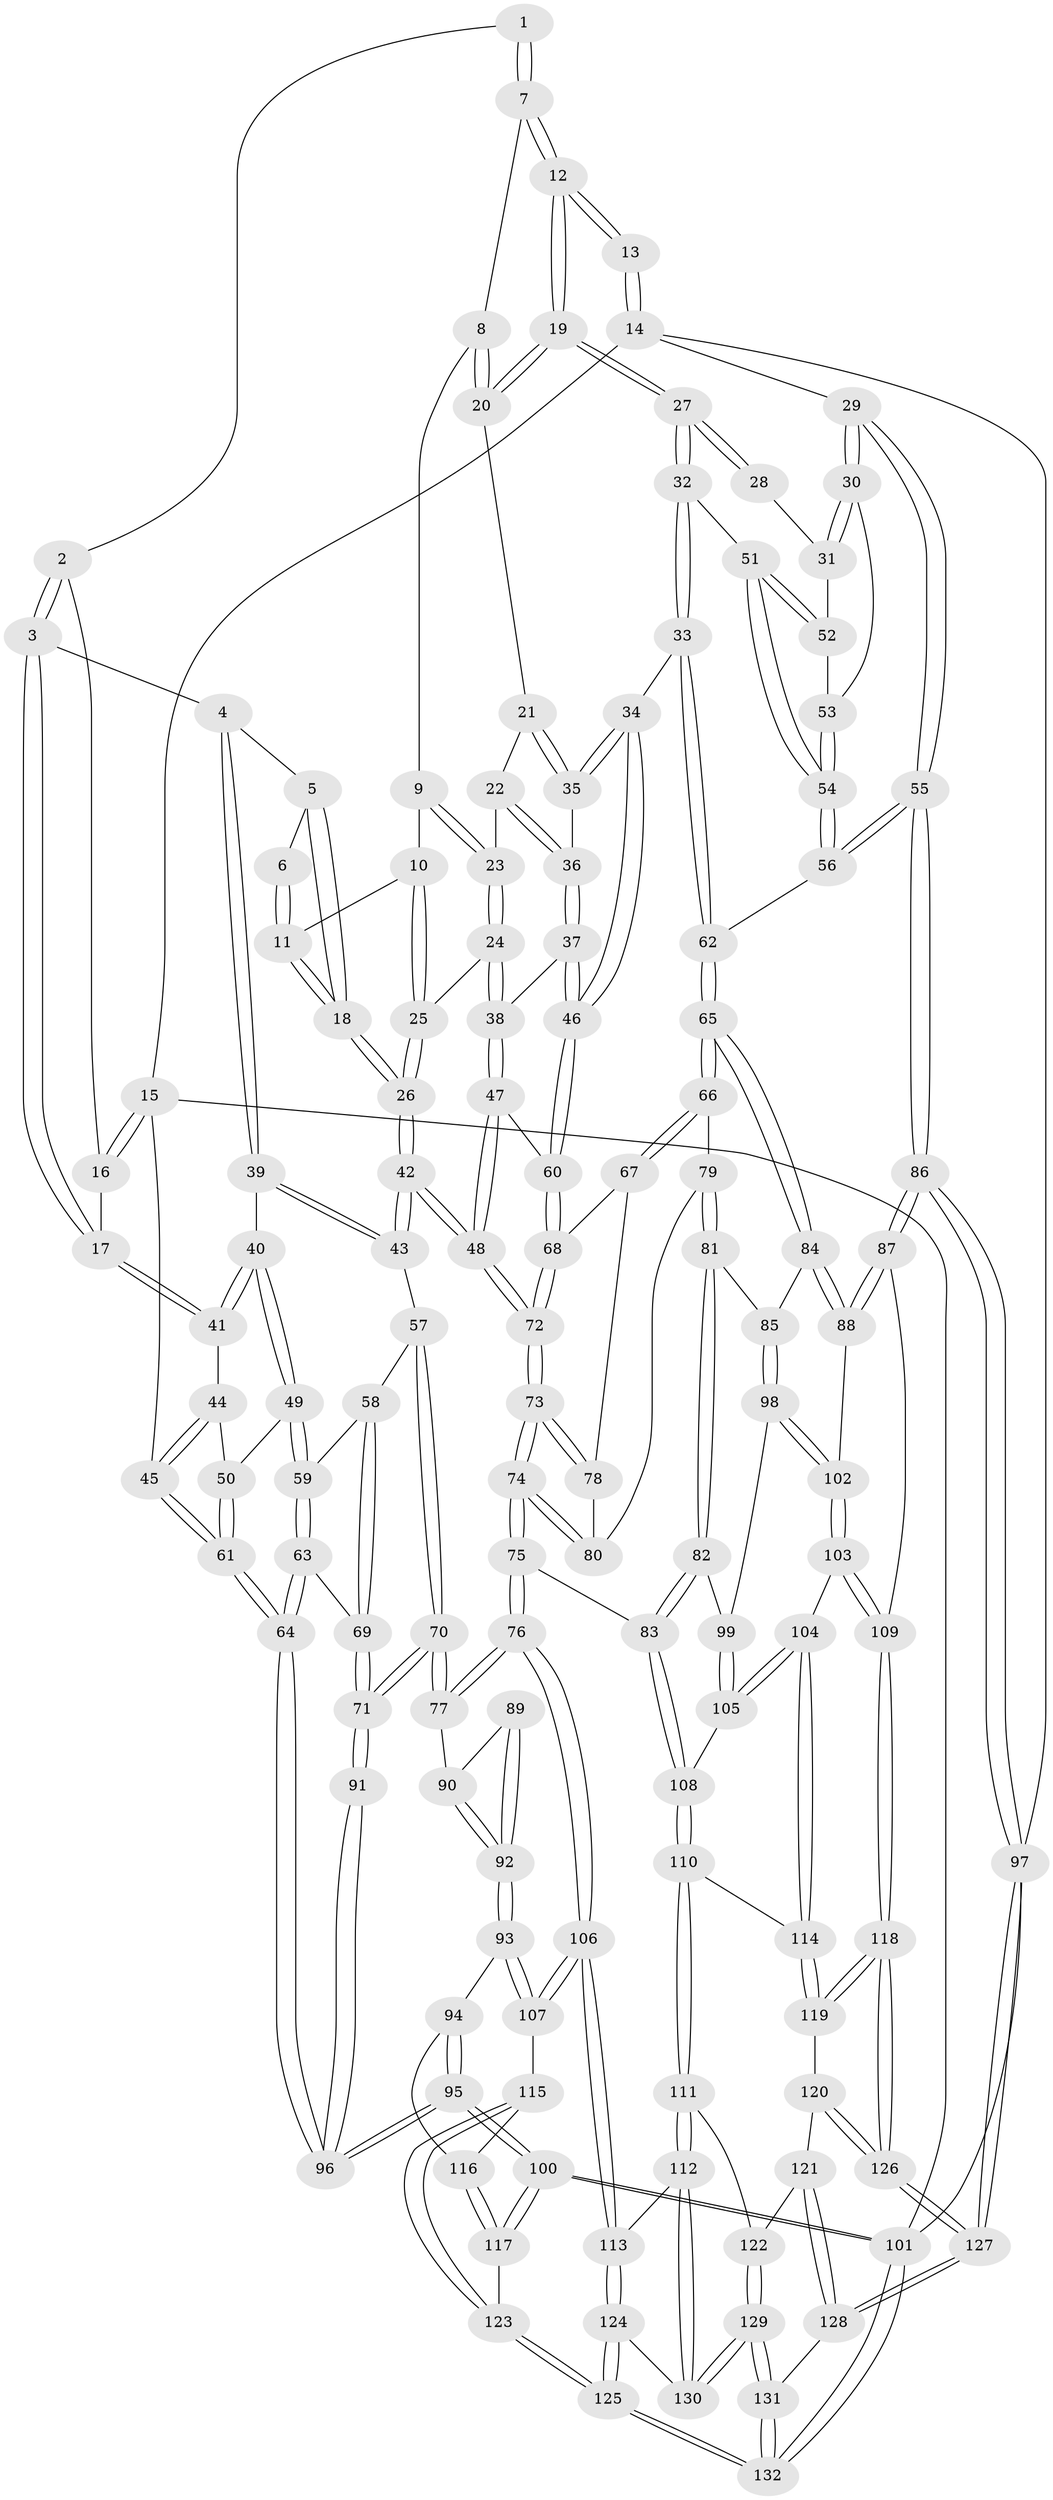 // coarse degree distribution, {5: 0.2878787878787879, 4: 0.3787878787878788, 3: 0.10606060606060606, 11: 0.015151515151515152, 6: 0.12121212121212122, 7: 0.07575757575757576, 2: 0.015151515151515152}
// Generated by graph-tools (version 1.1) at 2025/21/03/04/25 18:21:43]
// undirected, 132 vertices, 327 edges
graph export_dot {
graph [start="1"]
  node [color=gray90,style=filled];
  1 [pos="+0.4296706291106737+0"];
  2 [pos="+0.03262804771340684+0"];
  3 [pos="+0.20451130950729965+0.060365666578272706"];
  4 [pos="+0.23226524837164078+0.09899296592083194"];
  5 [pos="+0.28973418697448095+0.08103139333891057"];
  6 [pos="+0.4082860452899133+0"];
  7 [pos="+0.6859235439874013+0"];
  8 [pos="+0.6612788661171459+0"];
  9 [pos="+0.6010038159568203+0.048265342944548394"];
  10 [pos="+0.5880668449513082+0.06084962553367877"];
  11 [pos="+0.42741379888671804+0.08288094253318855"];
  12 [pos="+1+0"];
  13 [pos="+1+0"];
  14 [pos="+1+0"];
  15 [pos="+0+0"];
  16 [pos="+0+0"];
  17 [pos="+0.08564585022481379+0.13730826279594718"];
  18 [pos="+0.41999795461881456+0.13938424473652894"];
  19 [pos="+0.8032043317764457+0.1765213211900186"];
  20 [pos="+0.6964360396472793+0.06999151765008838"];
  21 [pos="+0.6785138160724472+0.13602646602304472"];
  22 [pos="+0.622710314508797+0.16516059402134167"];
  23 [pos="+0.6147039908308739+0.1618490614250848"];
  24 [pos="+0.5582558982075453+0.18781988533467914"];
  25 [pos="+0.5334640434776039+0.1485271442705191"];
  26 [pos="+0.42157450451428774+0.14724425221775447"];
  27 [pos="+0.8091605853080656+0.20351429504140303"];
  28 [pos="+0.9606314635534721+0.06662829961600696"];
  29 [pos="+1+0.2567906902832081"];
  30 [pos="+1+0.23489255443509144"];
  31 [pos="+0.9317655167463543+0.18777426372120806"];
  32 [pos="+0.8133382867261129+0.23365336534313025"];
  33 [pos="+0.7862347859737842+0.2623926723991918"];
  34 [pos="+0.7258058363654427+0.27680778922341975"];
  35 [pos="+0.6809195073361276+0.17107396718098777"];
  36 [pos="+0.6331888268574614+0.18792038630529814"];
  37 [pos="+0.619969859464357+0.2638875427492308"];
  38 [pos="+0.5680213108662828+0.24833924711961772"];
  39 [pos="+0.23048544015447878+0.20648359085703358"];
  40 [pos="+0.13979049538138075+0.22917095184679195"];
  41 [pos="+0.07954040721737826+0.17061973562272614"];
  42 [pos="+0.37218852672196334+0.2716632735860056"];
  43 [pos="+0.32815191969863394+0.27500292329472276"];
  44 [pos="+0+0.1715709073469997"];
  45 [pos="+0+0.11410271906459474"];
  46 [pos="+0.6829633031734124+0.3030517331176529"];
  47 [pos="+0.4491145475084401+0.3122739434754957"];
  48 [pos="+0.4348873120428558+0.3189558513209468"];
  49 [pos="+0.10705147223992734+0.2885413286673128"];
  50 [pos="+0.04626165183015001+0.2917940285112692"];
  51 [pos="+0.8220453853026726+0.23376275890078826"];
  52 [pos="+0.8674029744509392+0.22466975211443455"];
  53 [pos="+0.9494890785508046+0.2810163587844487"];
  54 [pos="+0.9454459919313055+0.350160383761398"];
  55 [pos="+1+0.5657667723261667"];
  56 [pos="+0.9690010885258352+0.42130174416002736"];
  57 [pos="+0.3269706431646878+0.27679834904587786"];
  58 [pos="+0.16202150330149873+0.35536954047152297"];
  59 [pos="+0.10969761236166507+0.300661046363085"];
  60 [pos="+0.6706208255306588+0.3471273816071919"];
  61 [pos="+0+0.3721748927981834"];
  62 [pos="+0.8426095832793326+0.3889677426877317"];
  63 [pos="+0.057736229579201624+0.4310826504883458"];
  64 [pos="+0+0.49023462809899343"];
  65 [pos="+0.7530210460466692+0.47721576972406415"];
  66 [pos="+0.6865533664439228+0.39811530453844185"];
  67 [pos="+0.6750274429709734+0.3787323367785054"];
  68 [pos="+0.6703244154990744+0.3485346708702105"];
  69 [pos="+0.19662360367910148+0.4776922474191578"];
  70 [pos="+0.22706983578254697+0.4950467415120234"];
  71 [pos="+0.20016283955642092+0.48066006898666724"];
  72 [pos="+0.464971767972123+0.40259601241037296"];
  73 [pos="+0.4659000432422627+0.42221292763345925"];
  74 [pos="+0.44197277835192633+0.5324838691911074"];
  75 [pos="+0.4161631490413183+0.5940058180701334"];
  76 [pos="+0.3785630556056485+0.6037149639092805"];
  77 [pos="+0.2618632218041509+0.556321341062588"];
  78 [pos="+0.6007186083260849+0.4413734887565862"];
  79 [pos="+0.6231982550409303+0.49887356594660975"];
  80 [pos="+0.6100590773266769+0.49059124219300365"];
  81 [pos="+0.637058525680644+0.5165373103078158"];
  82 [pos="+0.4971011347489267+0.6030960173396669"];
  83 [pos="+0.42211449596423223+0.5975628180113"];
  84 [pos="+0.755666659558348+0.5305858378498914"];
  85 [pos="+0.6961008556593391+0.5489283919358128"];
  86 [pos="+1+0.6631840763130752"];
  87 [pos="+0.9980576886183334+0.666487005507742"];
  88 [pos="+0.8368139755833877+0.6010645365952552"];
  89 [pos="+0.07281237200434353+0.5597705673998279"];
  90 [pos="+0.20635819675677042+0.6000231188789181"];
  91 [pos="+0.06190988015910945+0.547353399921679"];
  92 [pos="+0.1136444194425595+0.6906103129385917"];
  93 [pos="+0.10028330489509164+0.7079125604990623"];
  94 [pos="+0.09508393179502414+0.7117213931946588"];
  95 [pos="+0+0.7245386465693812"];
  96 [pos="+0+0.496274607232093"];
  97 [pos="+1+1"];
  98 [pos="+0.6249754242573865+0.631293578915864"];
  99 [pos="+0.6245313721155097+0.6314553048871571"];
  100 [pos="+0+1"];
  101 [pos="+0+1"];
  102 [pos="+0.7100316802384558+0.6827903210748042"];
  103 [pos="+0.7016581960930551+0.7642098929668758"];
  104 [pos="+0.6524426366508499+0.768514764311884"];
  105 [pos="+0.6204977154790997+0.7206822051572668"];
  106 [pos="+0.32317425756381424+0.770182955030907"];
  107 [pos="+0.3016348163542499+0.7724295108461802"];
  108 [pos="+0.5036523344872255+0.7316137902662587"];
  109 [pos="+0.7770600131780443+0.8099175777369565"];
  110 [pos="+0.5134064470424098+0.7802899227506797"];
  111 [pos="+0.5071328671102598+0.8140694367912189"];
  112 [pos="+0.4473152310518721+0.8440455300301528"];
  113 [pos="+0.3438100642237362+0.8325090513335859"];
  114 [pos="+0.6405988104358835+0.7817513898760389"];
  115 [pos="+0.1920876763908701+0.8271396288321669"];
  116 [pos="+0.09647806842553296+0.714750609047988"];
  117 [pos="+0.11378517248351237+0.8991465783388106"];
  118 [pos="+0.7599123930197529+0.8887304918099129"];
  119 [pos="+0.6313991858566833+0.8157935941784294"];
  120 [pos="+0.6204922729237814+0.8427692970439885"];
  121 [pos="+0.5832013203655719+0.8517723174057716"];
  122 [pos="+0.5302625569467846+0.8410934603592009"];
  123 [pos="+0.18239549997454604+0.8817178825330896"];
  124 [pos="+0.32194955307046763+0.9070967406079676"];
  125 [pos="+0.28623468591327467+0.9538083518037314"];
  126 [pos="+0.7391598489451623+1"];
  127 [pos="+0.7492270660396456+1"];
  128 [pos="+0.5995469752234499+1"];
  129 [pos="+0.5259956606640291+1"];
  130 [pos="+0.4688857200959555+0.9555709183587252"];
  131 [pos="+0.5943348046081356+1"];
  132 [pos="+0.256388599823177+1"];
  1 -- 2;
  1 -- 7;
  1 -- 7;
  2 -- 3;
  2 -- 3;
  2 -- 16;
  3 -- 4;
  3 -- 17;
  3 -- 17;
  4 -- 5;
  4 -- 39;
  4 -- 39;
  5 -- 6;
  5 -- 18;
  5 -- 18;
  6 -- 11;
  6 -- 11;
  7 -- 8;
  7 -- 12;
  7 -- 12;
  8 -- 9;
  8 -- 20;
  8 -- 20;
  9 -- 10;
  9 -- 23;
  9 -- 23;
  10 -- 11;
  10 -- 25;
  10 -- 25;
  11 -- 18;
  11 -- 18;
  12 -- 13;
  12 -- 13;
  12 -- 19;
  12 -- 19;
  13 -- 14;
  13 -- 14;
  14 -- 15;
  14 -- 29;
  14 -- 97;
  15 -- 16;
  15 -- 16;
  15 -- 45;
  15 -- 101;
  16 -- 17;
  17 -- 41;
  17 -- 41;
  18 -- 26;
  18 -- 26;
  19 -- 20;
  19 -- 20;
  19 -- 27;
  19 -- 27;
  20 -- 21;
  21 -- 22;
  21 -- 35;
  21 -- 35;
  22 -- 23;
  22 -- 36;
  22 -- 36;
  23 -- 24;
  23 -- 24;
  24 -- 25;
  24 -- 38;
  24 -- 38;
  25 -- 26;
  25 -- 26;
  26 -- 42;
  26 -- 42;
  27 -- 28;
  27 -- 28;
  27 -- 32;
  27 -- 32;
  28 -- 31;
  29 -- 30;
  29 -- 30;
  29 -- 55;
  29 -- 55;
  30 -- 31;
  30 -- 31;
  30 -- 53;
  31 -- 52;
  32 -- 33;
  32 -- 33;
  32 -- 51;
  33 -- 34;
  33 -- 62;
  33 -- 62;
  34 -- 35;
  34 -- 35;
  34 -- 46;
  34 -- 46;
  35 -- 36;
  36 -- 37;
  36 -- 37;
  37 -- 38;
  37 -- 46;
  37 -- 46;
  38 -- 47;
  38 -- 47;
  39 -- 40;
  39 -- 43;
  39 -- 43;
  40 -- 41;
  40 -- 41;
  40 -- 49;
  40 -- 49;
  41 -- 44;
  42 -- 43;
  42 -- 43;
  42 -- 48;
  42 -- 48;
  43 -- 57;
  44 -- 45;
  44 -- 45;
  44 -- 50;
  45 -- 61;
  45 -- 61;
  46 -- 60;
  46 -- 60;
  47 -- 48;
  47 -- 48;
  47 -- 60;
  48 -- 72;
  48 -- 72;
  49 -- 50;
  49 -- 59;
  49 -- 59;
  50 -- 61;
  50 -- 61;
  51 -- 52;
  51 -- 52;
  51 -- 54;
  51 -- 54;
  52 -- 53;
  53 -- 54;
  53 -- 54;
  54 -- 56;
  54 -- 56;
  55 -- 56;
  55 -- 56;
  55 -- 86;
  55 -- 86;
  56 -- 62;
  57 -- 58;
  57 -- 70;
  57 -- 70;
  58 -- 59;
  58 -- 69;
  58 -- 69;
  59 -- 63;
  59 -- 63;
  60 -- 68;
  60 -- 68;
  61 -- 64;
  61 -- 64;
  62 -- 65;
  62 -- 65;
  63 -- 64;
  63 -- 64;
  63 -- 69;
  64 -- 96;
  64 -- 96;
  65 -- 66;
  65 -- 66;
  65 -- 84;
  65 -- 84;
  66 -- 67;
  66 -- 67;
  66 -- 79;
  67 -- 68;
  67 -- 78;
  68 -- 72;
  68 -- 72;
  69 -- 71;
  69 -- 71;
  70 -- 71;
  70 -- 71;
  70 -- 77;
  70 -- 77;
  71 -- 91;
  71 -- 91;
  72 -- 73;
  72 -- 73;
  73 -- 74;
  73 -- 74;
  73 -- 78;
  73 -- 78;
  74 -- 75;
  74 -- 75;
  74 -- 80;
  74 -- 80;
  75 -- 76;
  75 -- 76;
  75 -- 83;
  76 -- 77;
  76 -- 77;
  76 -- 106;
  76 -- 106;
  77 -- 90;
  78 -- 80;
  79 -- 80;
  79 -- 81;
  79 -- 81;
  81 -- 82;
  81 -- 82;
  81 -- 85;
  82 -- 83;
  82 -- 83;
  82 -- 99;
  83 -- 108;
  83 -- 108;
  84 -- 85;
  84 -- 88;
  84 -- 88;
  85 -- 98;
  85 -- 98;
  86 -- 87;
  86 -- 87;
  86 -- 97;
  86 -- 97;
  87 -- 88;
  87 -- 88;
  87 -- 109;
  88 -- 102;
  89 -- 90;
  89 -- 92;
  89 -- 92;
  90 -- 92;
  90 -- 92;
  91 -- 96;
  91 -- 96;
  92 -- 93;
  92 -- 93;
  93 -- 94;
  93 -- 107;
  93 -- 107;
  94 -- 95;
  94 -- 95;
  94 -- 116;
  95 -- 96;
  95 -- 96;
  95 -- 100;
  95 -- 100;
  97 -- 127;
  97 -- 127;
  97 -- 101;
  98 -- 99;
  98 -- 102;
  98 -- 102;
  99 -- 105;
  99 -- 105;
  100 -- 101;
  100 -- 101;
  100 -- 117;
  100 -- 117;
  101 -- 132;
  101 -- 132;
  102 -- 103;
  102 -- 103;
  103 -- 104;
  103 -- 109;
  103 -- 109;
  104 -- 105;
  104 -- 105;
  104 -- 114;
  104 -- 114;
  105 -- 108;
  106 -- 107;
  106 -- 107;
  106 -- 113;
  106 -- 113;
  107 -- 115;
  108 -- 110;
  108 -- 110;
  109 -- 118;
  109 -- 118;
  110 -- 111;
  110 -- 111;
  110 -- 114;
  111 -- 112;
  111 -- 112;
  111 -- 122;
  112 -- 113;
  112 -- 130;
  112 -- 130;
  113 -- 124;
  113 -- 124;
  114 -- 119;
  114 -- 119;
  115 -- 116;
  115 -- 123;
  115 -- 123;
  116 -- 117;
  116 -- 117;
  117 -- 123;
  118 -- 119;
  118 -- 119;
  118 -- 126;
  118 -- 126;
  119 -- 120;
  120 -- 121;
  120 -- 126;
  120 -- 126;
  121 -- 122;
  121 -- 128;
  121 -- 128;
  122 -- 129;
  122 -- 129;
  123 -- 125;
  123 -- 125;
  124 -- 125;
  124 -- 125;
  124 -- 130;
  125 -- 132;
  125 -- 132;
  126 -- 127;
  126 -- 127;
  127 -- 128;
  127 -- 128;
  128 -- 131;
  129 -- 130;
  129 -- 130;
  129 -- 131;
  129 -- 131;
  131 -- 132;
  131 -- 132;
}
